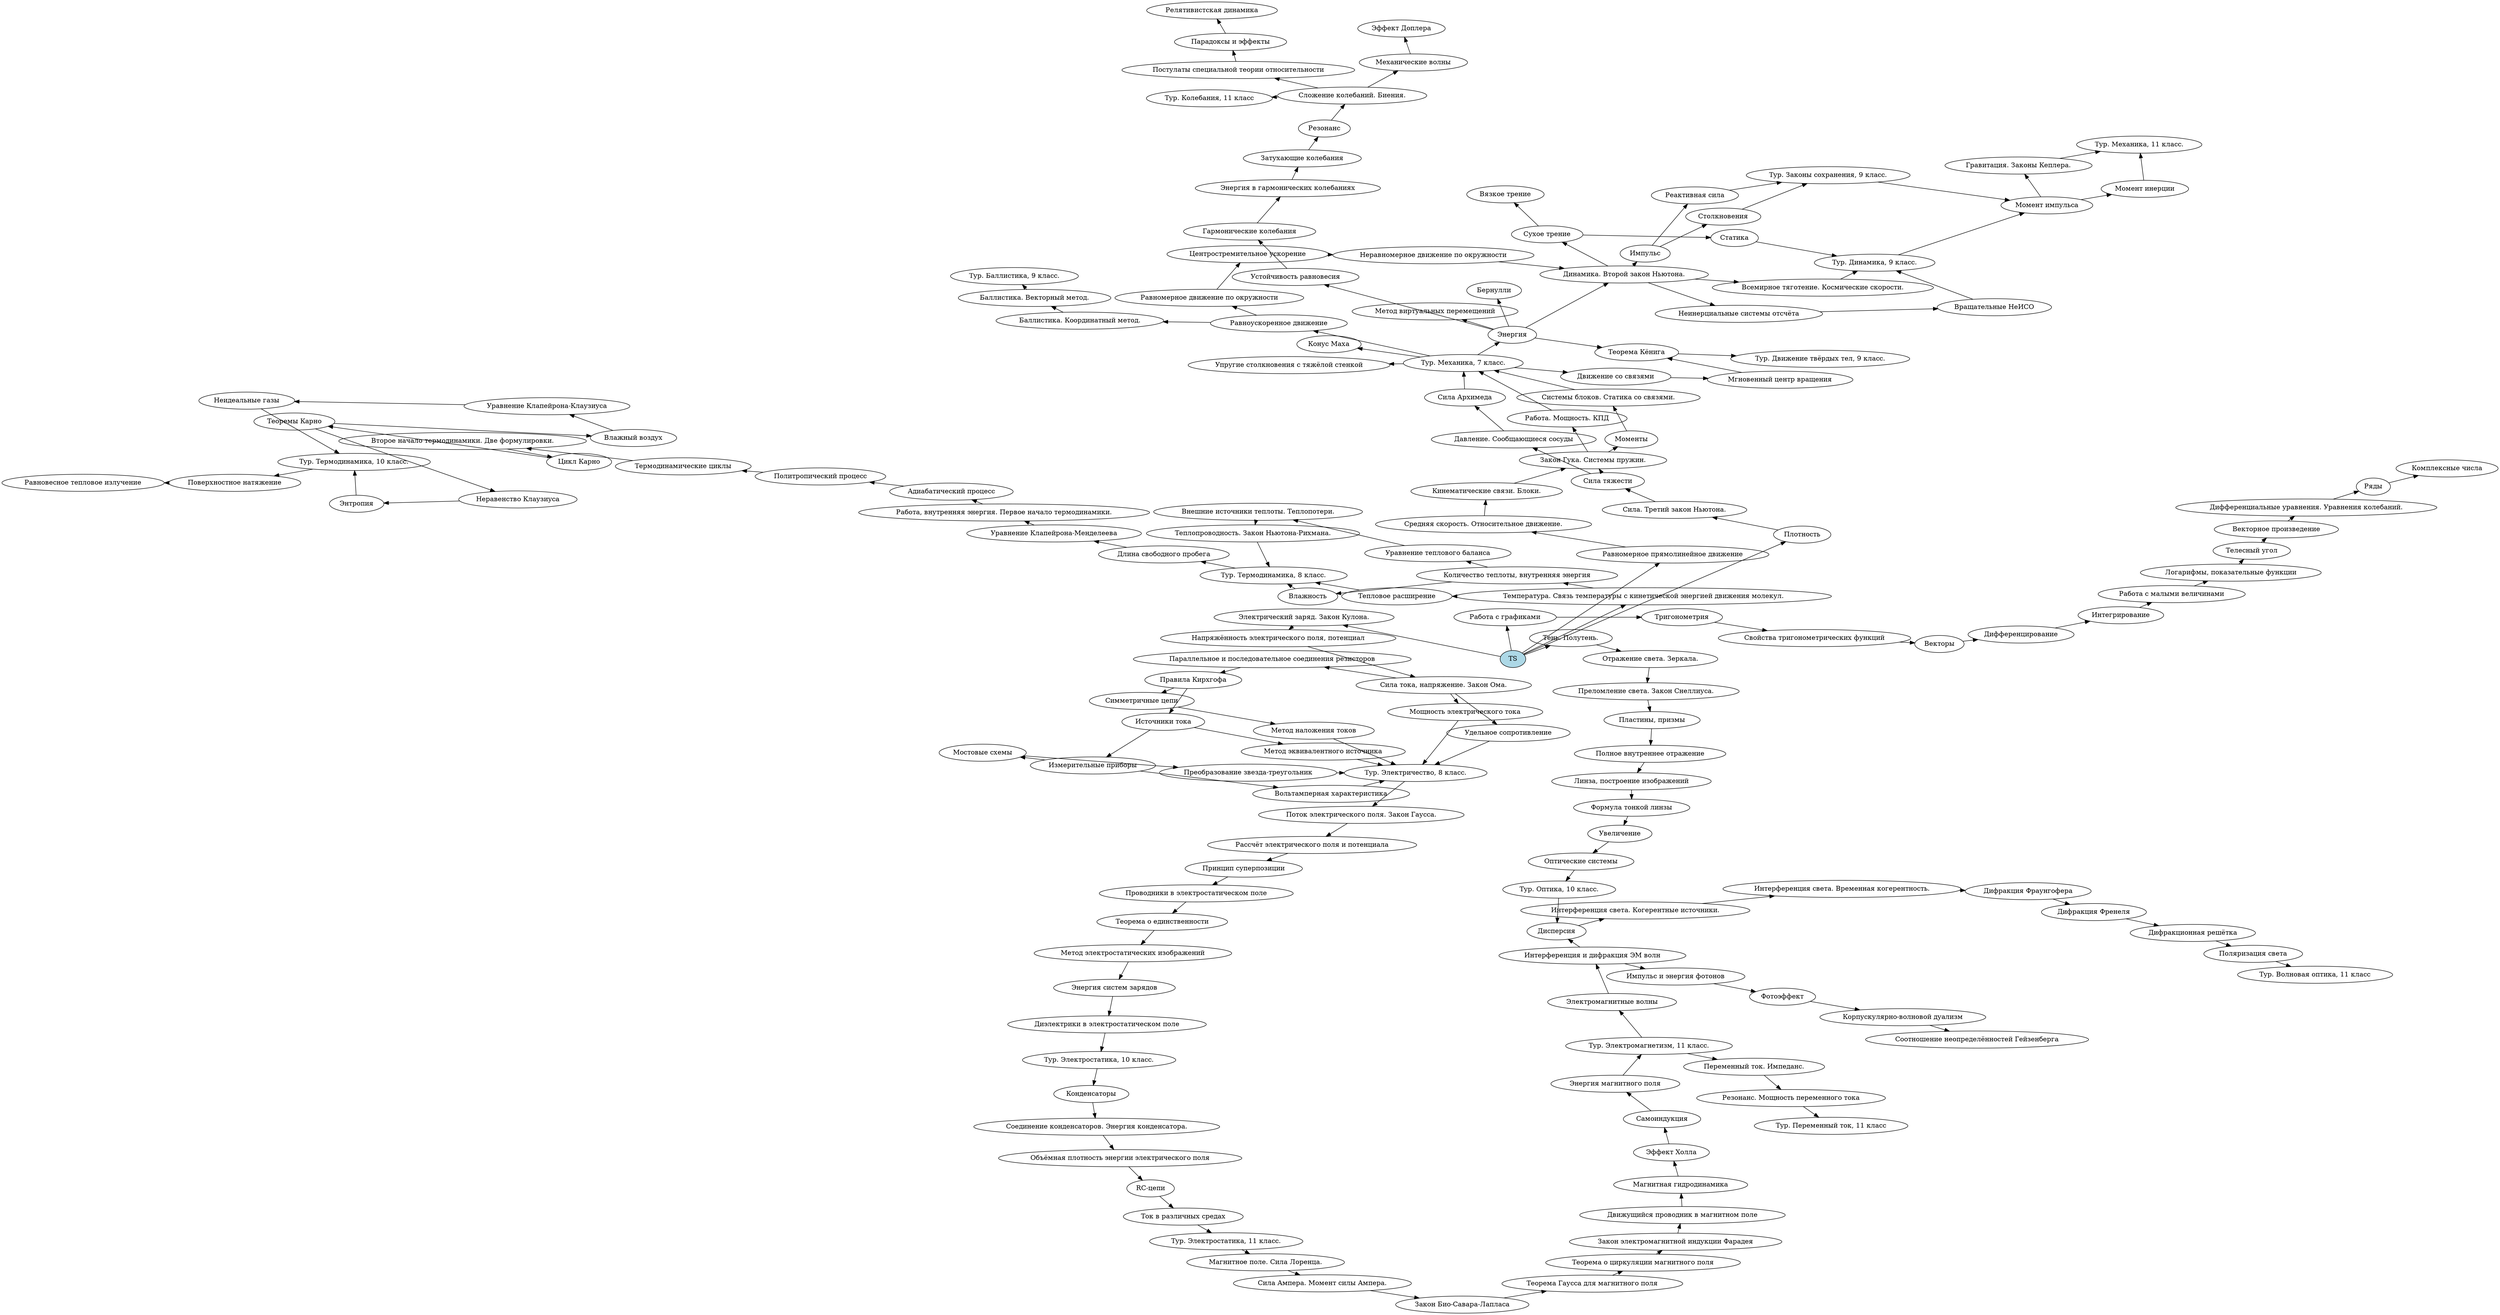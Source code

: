 digraph G {
    layout=neato;
    center=true;
    margin=0;
    overlap=false;
    size="100, 100"; // Устанавливаем область
    node [shape=ellipse];

    TS [pos="0,0!", style=filled, fillcolor=lightblue];
    TS -> "Равномерное прямолинейное движение";
    TS -> Плотность;
    TS -> "Работа с графиками";
    TS -> "Электрический заряд. Закон Кулона.";
    TS -> "Температура. Связь температуры с кинетической энергией движения молекул.";
    TS -> "Тень. Полутень.";
    "Равномерное прямолинейное движение" -> "Средняя скорость. Относительное движение.";
    "Средняя скорость. Относительное движение." -> "Кинематические связи. Блоки.";
    "Кинематические связи. Блоки." -> "Закон Гука. Системы пружин.";
    Плотность -> "Сила. Третий закон Ньютона.";
    "Сила. Третий закон Ньютона." -> "Сила тяжести";
    "Сила тяжести" -> "Закон Гука. Системы пружин.";
    "Закон Гука. Системы пружин." -> Моменты;
    "Закон Гука. Системы пружин." -> "Работа. Мощность. КПД";
    Моменты -> "Системы блоков. Статика со связями.";
    "Сила тяжести" -> "Давление. Сообщающиеся сосуды";
    "Давление. Сообщающиеся сосуды" -> "Сила Архимеда";
    "Работа. Мощность. КПД" -> "Тур. Механика, 7 класс.";
    "Системы блоков. Статика со связями." -> "Тур. Механика, 7 класс.";
    "Сила Архимеда" -> "Тур. Механика, 7 класс.";
    "Тур. Механика, 7 класс." -> Энергия;
    "Тур. Механика, 7 класс." -> "Движение со связями";
    "Тур. Механика, 7 класс." -> "Равноускоренное движение";
    "Тур. Механика, 7 класс." -> "Конус Маха";
    "Тур. Механика, 7 класс." -> "Упругие столкновения с тяжёлой стенкой";
    Энергия -> "Метод виртуальных перемещений";
    Энергия -> "Бернулли";
    Энергия -> "Устойчивость равновесия";
    "Движение со связями" -> "Мгновенный центр вращения";
    "Мгновенный центр вращения" -> "Теорема Кёнига";
    Энергия -> "Теорема Кёнига";
    Энергия -> "Динамика. Второй закон Ньютона.";
    "Теорема Кёнига" -> "Тур. Движение твёрдых тел, 9 класс.";
    "Равноускоренное движение" -> "Равномерное движение по окружности";
    "Равноускоренное движение" -> "Баллистика. Координатный метод.";
    "Баллистика. Координатный метод." -> "Баллистика. Векторный метод.";
    "Баллистика. Векторный метод." -> "Тур. Баллистика, 9 класс.";
    "Равномерное движение по окружности" -> "Центростремительное ускорение";
    "Центростремительное ускорение" -> "Неравномерное движение по окружности";
    "Неравномерное движение по окружности" -> "Динамика. Второй закон Ньютона.";
    "Динамика. Второй закон Ньютона." -> "Всемирное тяготение. Космические скорости.";
    "Динамика. Второй закон Ньютона." -> "Неинерциальные системы отсчёта";
    "Неинерциальные системы отсчёта" -> "Вращательные НеИСО";
    "Динамика. Второй закон Ньютона." -> "Сухое трение";
    "Динамика. Второй закон Ньютона." -> "Импульс";
    "Импульс" -> "Реактивная сила";
    "Сухое трение" -> "Вязкое трение";
    "Сухое трение" -> Статика;
    "Импульс" -> Столкновения;
    Столкновения -> "Тур. Законы сохранения, 9 класс.";
    "Реактивная сила" -> "Тур. Законы сохранения, 9 класс.";
    "Всемирное тяготение. Космические скорости." -> "Тур. Динамика, 9 класс.";
    "Вращательные НеИСО" -> "Тур. Динамика, 9 класс.";
    Статика -> "Тур. Динамика, 9 класс.";
    "Тур. Динамика, 9 класс." -> "Момент импульса";
    "Тур. Законы сохранения, 9 класс." -> "Момент импульса";
    "Момент импульса" -> "Момент инерции";
    "Момент импульса" -> "Гравитация. Законы Кеплера.";
    "Момент инерции" -> "Тур. Механика, 11 класс.";
    "Гравитация. Законы Кеплера." -> "Тур. Механика, 11 класс.";
    "Устойчивость равновесия" -> "Гармонические колебания";
    "Гармонические колебания" -> "Энергия в гармонических колебаниях";
    "Энергия в гармонических колебаниях" -> "Затухающие колебания";
    "Затухающие колебания" -> "Резонанс";
    "Резонанс" -> "Сложение колебаний. Биения.";
    "Сложение колебаний. Биения." -> "Тур. Колебания, 11 класс";
    "Сложение колебаний. Биения." -> "Механические волны";
    "Сложение колебаний. Биения." -> "Постулаты специальной теории относительности";
    "Механические волны" -> "Эффект Доплера";
    "Постулаты специальной теории относительности" -> "Парадоксы и эффекты";
    "Парадоксы и эффекты" -> "Релятивистская динамика";
    "Работа с графиками" -> "Тригонометрия";
    "Тригонометрия" -> "Свойства тригонометрических функций";
    "Свойства тригонометрических функций" -> "Векторы";
    "Векторы" -> "Дифференцирование";
    "Дифференцирование" -> "Интегрирование";
    "Интегрирование" -> "Работа с малыми величинами";
    "Работа с малыми величинами" -> "Логарифмы, показательные функции";
    "Логарифмы, показательные функции" -> "Телесный угол";
    "Телесный угол" -> "Векторное произведение";
    "Векторное произведение" -> "Дифференциальные уравнения. Уравнения колебаний.";
    "Дифференциальные уравнения. Уравнения колебаний." -> "Ряды";
    "Ряды" -> "Комплексные числа";
    "Тень. Полутень." -> "Отражение света. Зеркала.";
    "Отражение света. Зеркала." -> "Преломление света. Закон Снеллиуса.";
    "Преломление света. Закон Снеллиуса." -> "Пластины, призмы";
    "Пластины, призмы" -> "Полное внутреннее отражение";
    "Полное внутреннее отражение" -> "Линза, построение изображений";
    "Линза, построение изображений" -> "Формула тонкой линзы";
    "Формула тонкой линзы" -> "Увеличение";
    "Увеличение" -> "Оптические системы";
    "Оптические системы" -> "Тур. Оптика, 10 класс.";
    "Тур. Оптика, 10 класс." -> "Дисперсия";
    "Дисперсия" -> "Интерференция света. Когерентные источники.";
    "Интерференция света. Когерентные источники." -> "Интерференция света. Временная когерентность.";
    "Интерференция света. Временная когерентность." -> "Дифракция Фраунгофера";
    "Дифракция Фраунгофера" -> "Дифракция Френеля";
    "Дифракция Френеля" -> "Дифракционная решётка";
    "Дифракционная решётка" -> "Поляризация света";
    "Поляризация света" -> "Тур. Волновая оптика, 11 класс";
    "Электрический заряд. Закон Кулона." -> "Напряжённость электрического поля, потенциал";
    "Напряжённость электрического поля, потенциал" -> "Сила тока, напряжение. Закон Ома.";
    "Сила тока, напряжение. Закон Ома." -> "Мощность электрического тока";
    "Мощность электрического тока" -> "Тур. Электричество, 8 класс.";
    "Сила тока, напряжение. Закон Ома." -> "Удельное сопротивление";
    "Сила тока, напряжение. Закон Ома." -> "Параллельное и последовательное соединения резисторов";
    "Параллельное и последовательное соединения резисторов" -> "Правила Кирхгофа";
    "Правила Кирхгофа" -> "Симметричные цепи";
    "Симметричные цепи" -> "Метод наложения токов";
    "Правила Кирхгофа" -> "Источники тока";
    "Источники тока" -> "Метод эквивалентного источника";
    "Источники тока" -> "Измерительные приборы";
    "Измерительные приборы" -> "Вольтамперная характеристика";
    "Измерительные приборы" -> "Мостовые схемы";
    "Мостовые схемы" -> "Преобразование звезда-треугольник";
    "Удельное сопротивление" -> "Тур. Электричество, 8 класс.";
    "Метод наложения токов" -> "Тур. Электричество, 8 класс.";
    "Метод эквивалентного источника" -> "Тур. Электричество, 8 класс.";
    "Вольтамперная характеристика" -> "Тур. Электричество, 8 класс.";
    "Преобразование звезда-треугольник" -> "Тур. Электричество, 8 класс.";
    "Тур. Электричество, 8 класс." -> "Поток электрического поля. Закон Гаусса.";
    "Поток электрического поля. Закон Гаусса." -> "Рассчёт электрического поля и потенциала";
    "Рассчёт электрического поля и потенциала" -> "Принцип суперпозиции";
    "Принцип суперпозиции" -> "Проводники в электростатическом поле";
    "Проводники в электростатическом поле" -> "Теорема о единственности";
    "Теорема о единственности" -> "Метод электростатических изображений";
    "Метод электростатических изображений" -> "Энергия систем зарядов";
    "Энергия систем зарядов" -> "Диэлектрики в электростатическом поле";
    "Диэлектрики в электростатическом поле" -> "Тур. Электростатика, 10 класс.";
    "Тур. Электростатика, 10 класс." -> "Конденсаторы";
    "Конденсаторы" -> "Соединение конденсаторов. Энергия конденсатора.";
    "Соединение конденсаторов. Энергия конденсатора." -> "Объёмная плотность энергии электрического поля";
    "Объёмная плотность энергии электрического поля" -> "RC-цепи";
    "RC-цепи" -> "Ток в различных средах";
    "Ток в различных средах" -> "Тур. Электростатика, 11 класс.";
    "Тур. Электростатика, 11 класс." -> "Магнитное поле. Сила Лоренца.";
    "Магнитное поле. Сила Лоренца." -> "Сила Ампера. Момент силы Ампера.";
    "Сила Ампера. Момент силы Ампера." -> "Закон Био-Савара-Лапласа";
    "Закон Био-Савара-Лапласа" -> "Теорема Гаусса для магнитного поля";
    "Теорема Гаусса для магнитного поля" -> "Теорема о циркуляции магнитного поля";
    "Теорема о циркуляции магнитного поля" -> "Закон электромагнитной индукции Фарадея";
    "Закон электромагнитной индукции Фарадея" -> "Движущийся проводник в магнитном поле";
    "Движущийся проводник в магнитном поле" -> "Магнитная гидродинамика";
    "Магнитная гидродинамика" -> "Эффект Холла";
    "Эффект Холла" -> Самоиндукция;
    Самоиндукция -> "Энергия магнитного поля";
    "Энергия магнитного поля" -> "Тур. Электромагнетизм, 11 класс.";
    "Тур. Электромагнетизм, 11 класс." -> "Электромагнитные волны";
    "Электромагнитные волны" -> "Интерференция и дифракция ЭМ волн";
    "Интерференция и дифракция ЭМ волн" -> "Дисперсия"; 
    "Интерференция и дифракция ЭМ волн" -> "Импульс и энергия фотонов";
    "Импульс и энергия фотонов" -> Фотоэффект;
    Фотоэффект -> "Корпускулярно-волновой дуализм";
    "Корпускулярно-волновой дуализм" -> "Соотношение неопределённостей Гейзенберга";
    "Тур. Электромагнетизм, 11 класс." -> "Переменный ток. Импеданс.";
    "Переменный ток. Импеданс." -> "Резонанс. Мощность переменного тока";
    "Резонанс. Мощность переменного тока" -> "Тур. Переменный ток, 11 класc";
    "Температура. Связь температуры с кинетической энергией движения молекул." -> "Тепловое расширение";
    "Температура. Связь температуры с кинетической энергией движения молекул." -> "Количество теплоты, внутренняя энергия";
    "Количество теплоты, внутренняя энергия" -> "Влажность";
    "Количество теплоты, внутренняя энергия" -> "Уравнение теплового баланса";
    "Уравнение теплового баланса" -> "Внешние источники теплоты. Теплопотери.";
    "Внешние источники теплоты. Теплопотери." -> "Теплопроводность. Закон Ньютона-Рихмана.";
    "Теплопроводность. Закон Ньютона-Рихмана." -> "Тур. Термодинамика, 8 класс.";
    "Влажность" -> "Тур. Термодинамика, 8 класс.";
    "Тепловое расширение" -> "Тур. Термодинамика, 8 класс.";
    "Тур. Термодинамика, 8 класс." -> "Длина свободного пробега";
    "Длина свободного пробега" -> "Уравнение Клапейрона-Менделеева";
    "Уравнение Клапейрона-Менделеева" -> "Работа, внутренняя энергия. Первое начало термодинамики.";
    "Работа, внутренняя энергия. Первое начало термодинамики." -> "Адиабатический процесс";
    "Адиабатический процесс" -> "Политропический процесс";
    "Политропический процесс" -> "Термодинамические циклы";
    "Термодинамические циклы" -> "Второе начало термодинамики. Две формулировки.";
    "Второе начало термодинамики. Две формулировки." -> "Цикл Карно";
    "Цикл Карно" -> "Теоремы Карно";
    "Теоремы Карно" -> "Неравенство Клаузиуса";
    "Неравенство Клаузиуса" -> Энтропия;
    "Теоремы Карно" -> "Влажный воздух";
    "Влажный воздух" -> "Уравнение Клапейрона-Клаузиуса";
    "Уравнение Клапейрона-Клаузиуса" -> "Неидеальные газы";
    "Неидеальные газы" -> "Тур. Термодинамика, 10 класс.";
    Энтропия -> "Тур. Термодинамика, 10 класс.";
    "Тур. Термодинамика, 10 класс." -> "Поверхностное натяжение";
    "Поверхностное натяжение" -> "Равновесное тепловое излучение";
} 
